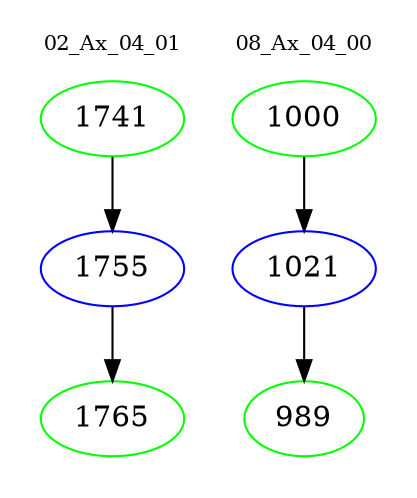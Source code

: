 digraph{
subgraph cluster_0 {
color = white
label = "02_Ax_04_01";
fontsize=10;
T0_1741 [label="1741", color="green"]
T0_1741 -> T0_1755 [color="black"]
T0_1755 [label="1755", color="blue"]
T0_1755 -> T0_1765 [color="black"]
T0_1765 [label="1765", color="green"]
}
subgraph cluster_1 {
color = white
label = "08_Ax_04_00";
fontsize=10;
T1_1000 [label="1000", color="green"]
T1_1000 -> T1_1021 [color="black"]
T1_1021 [label="1021", color="blue"]
T1_1021 -> T1_989 [color="black"]
T1_989 [label="989", color="green"]
}
}
